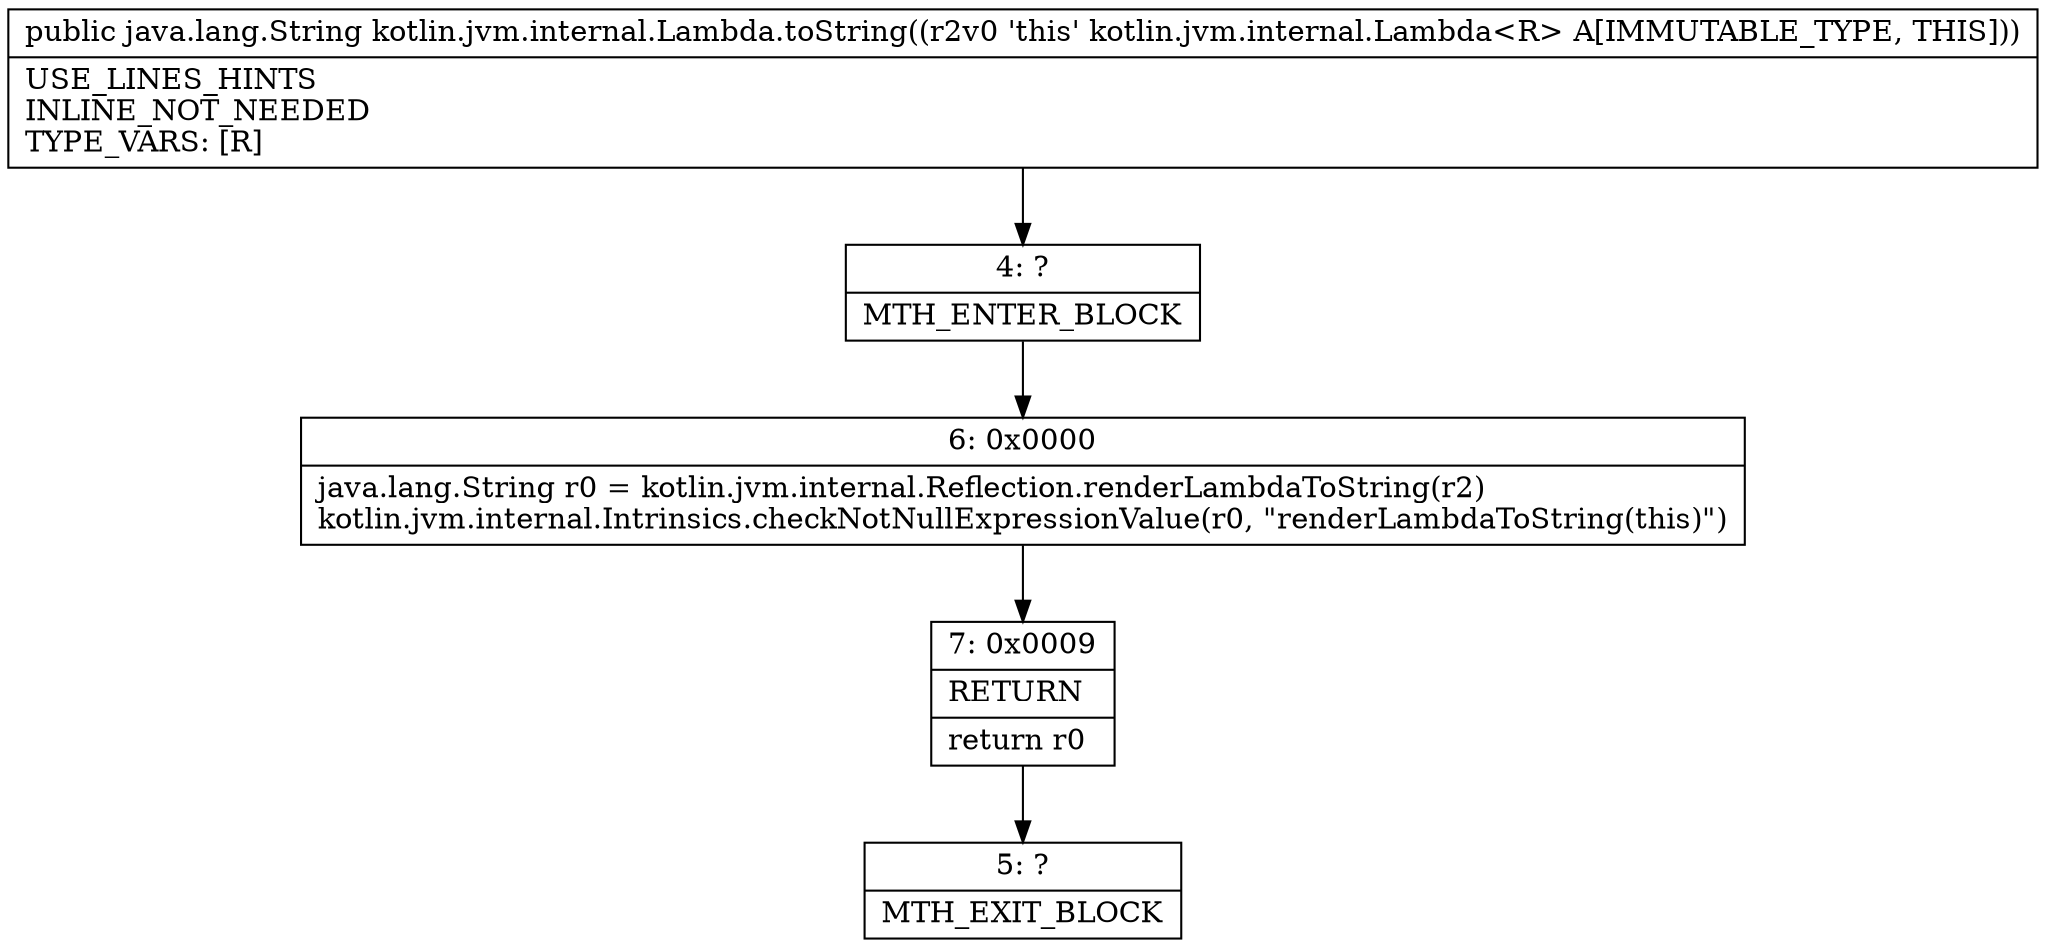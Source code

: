 digraph "CFG forkotlin.jvm.internal.Lambda.toString()Ljava\/lang\/String;" {
Node_4 [shape=record,label="{4\:\ ?|MTH_ENTER_BLOCK\l}"];
Node_6 [shape=record,label="{6\:\ 0x0000|java.lang.String r0 = kotlin.jvm.internal.Reflection.renderLambdaToString(r2)\lkotlin.jvm.internal.Intrinsics.checkNotNullExpressionValue(r0, \"renderLambdaToString(this)\")\l}"];
Node_7 [shape=record,label="{7\:\ 0x0009|RETURN\l|return r0\l}"];
Node_5 [shape=record,label="{5\:\ ?|MTH_EXIT_BLOCK\l}"];
MethodNode[shape=record,label="{public java.lang.String kotlin.jvm.internal.Lambda.toString((r2v0 'this' kotlin.jvm.internal.Lambda\<R\> A[IMMUTABLE_TYPE, THIS]))  | USE_LINES_HINTS\lINLINE_NOT_NEEDED\lTYPE_VARS: [R]\l}"];
MethodNode -> Node_4;Node_4 -> Node_6;
Node_6 -> Node_7;
Node_7 -> Node_5;
}

